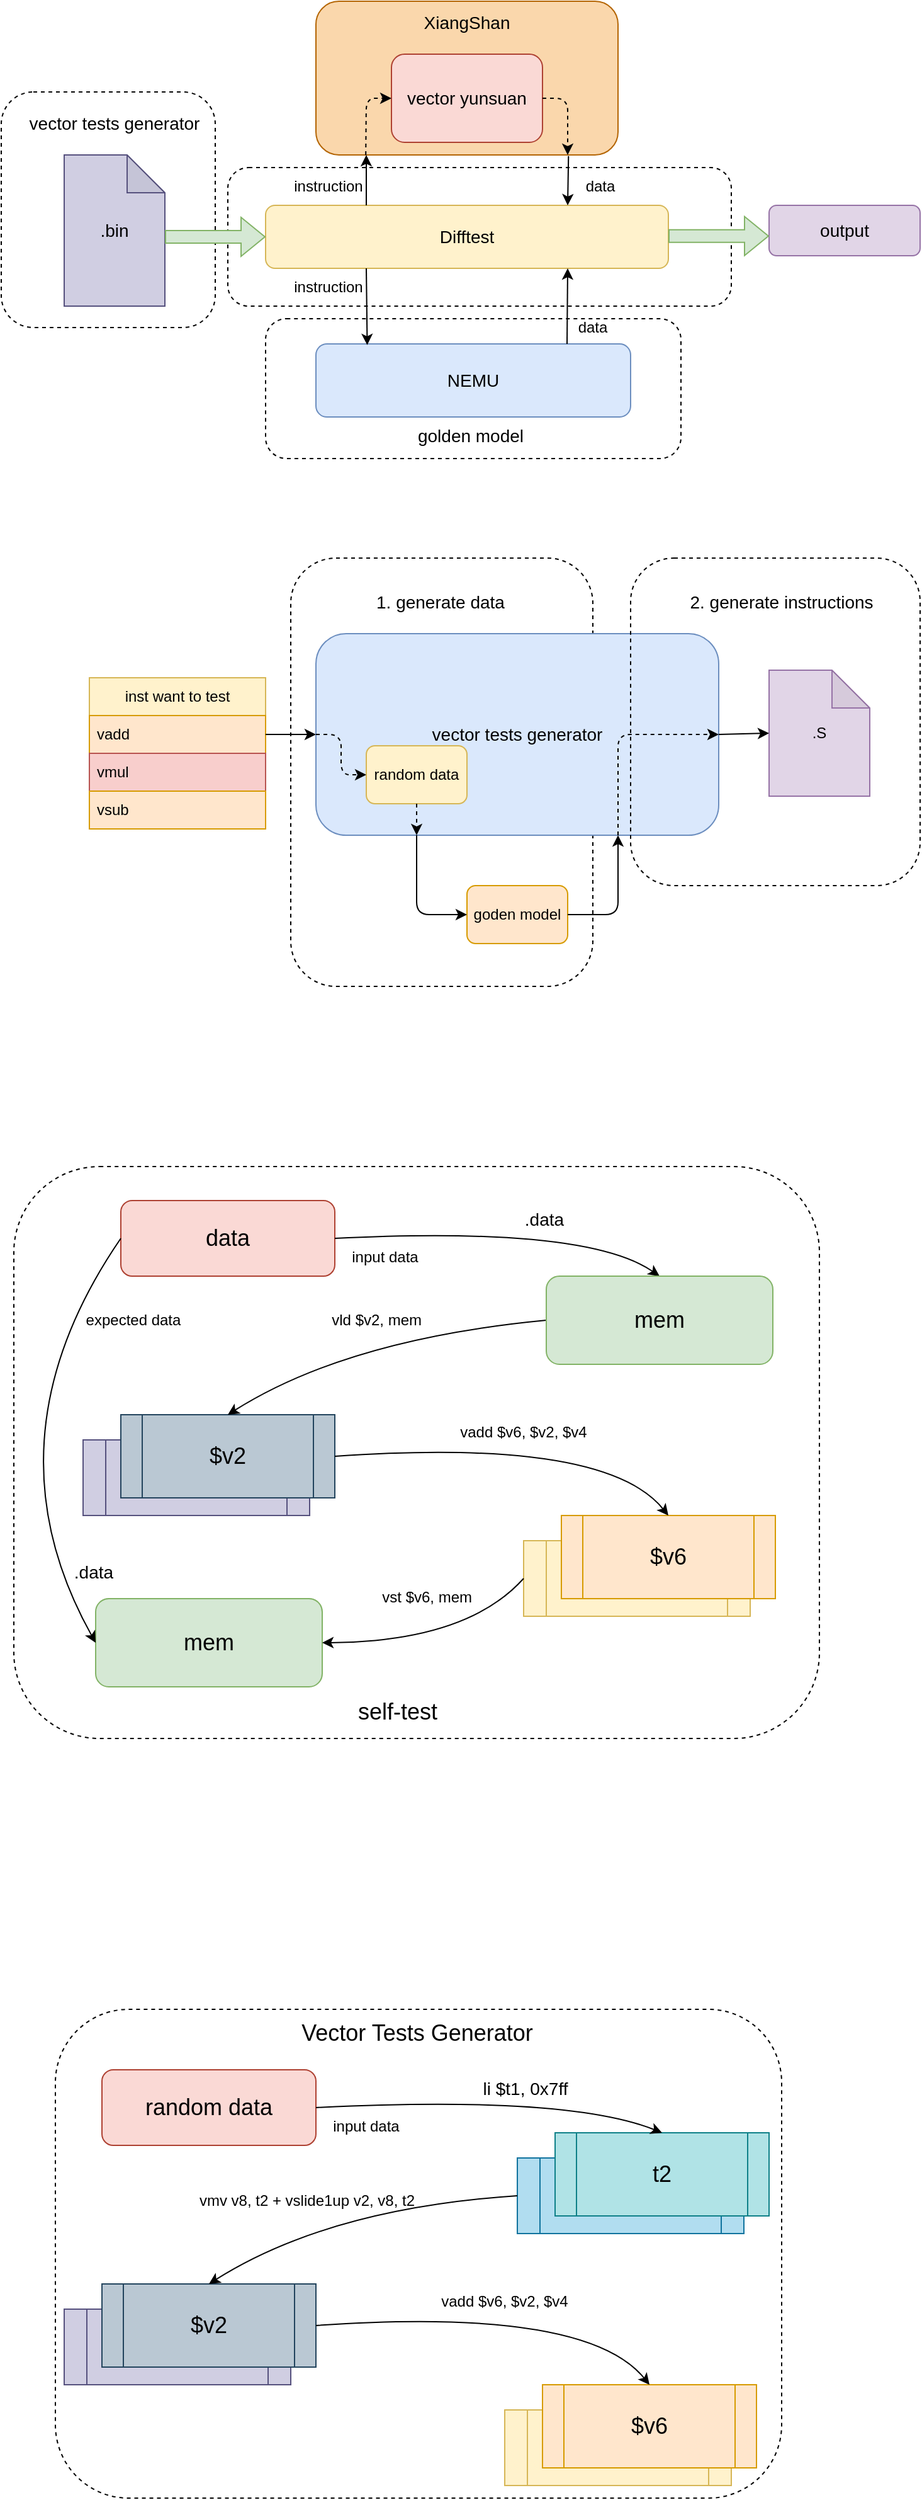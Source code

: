 <mxfile version="21.6.9" type="github">
  <diagram name="第 1 页" id="aa0tXRR-q9uDrZQQivy8">
    <mxGraphModel dx="1392" dy="1192" grid="0" gridSize="10" guides="1" tooltips="1" connect="1" arrows="1" fold="1" page="0" pageScale="1" pageWidth="827" pageHeight="1169" math="0" shadow="0">
      <root>
        <mxCell id="0" />
        <mxCell id="1" parent="0" />
        <mxCell id="q1lbdMsIgvBYwbsCB1MY-61" value="" style="rounded=1;whiteSpace=wrap;html=1;dashed=1;fillColor=none;" parent="1" vertex="1">
          <mxGeometry x="300" y="440" width="240" height="340" as="geometry" />
        </mxCell>
        <mxCell id="q1lbdMsIgvBYwbsCB1MY-26" value="" style="rounded=1;whiteSpace=wrap;html=1;dashed=1;fillColor=none;" parent="1" vertex="1">
          <mxGeometry x="250" y="130" width="400" height="110" as="geometry" />
        </mxCell>
        <mxCell id="q1lbdMsIgvBYwbsCB1MY-25" value="" style="rounded=1;whiteSpace=wrap;html=1;dashed=1;fillColor=none;" parent="1" vertex="1">
          <mxGeometry x="280" y="250" width="330" height="111" as="geometry" />
        </mxCell>
        <mxCell id="q1lbdMsIgvBYwbsCB1MY-12" value="&lt;font style=&quot;font-size: 14px;&quot;&gt;output&lt;/font&gt;" style="rounded=1;whiteSpace=wrap;html=1;fillColor=#e1d5e7;strokeColor=#9673a6;" parent="1" vertex="1">
          <mxGeometry x="680" y="160" width="120" height="40" as="geometry" />
        </mxCell>
        <mxCell id="q1lbdMsIgvBYwbsCB1MY-6" value="" style="rounded=1;whiteSpace=wrap;html=1;glass=0;dashed=1;fillColor=none;" parent="1" vertex="1">
          <mxGeometry x="70" y="70" width="170" height="187" as="geometry" />
        </mxCell>
        <mxCell id="q1lbdMsIgvBYwbsCB1MY-1" value="&lt;font style=&quot;font-size: 14px;&quot;&gt;.bin&lt;/font&gt;" style="shape=note;whiteSpace=wrap;html=1;backgroundOutline=1;darkOpacity=0.05;fillColor=#d0cee2;strokeColor=#56517e;" parent="1" vertex="1">
          <mxGeometry x="120" y="120" width="80" height="120" as="geometry" />
        </mxCell>
        <mxCell id="q1lbdMsIgvBYwbsCB1MY-2" value="&lt;font style=&quot;font-size: 14px;&quot;&gt;Difftest&lt;/font&gt;" style="rounded=1;whiteSpace=wrap;html=1;fillColor=#fff2cc;strokeColor=#d6b656;" parent="1" vertex="1">
          <mxGeometry x="280" y="160" width="320" height="50" as="geometry" />
        </mxCell>
        <mxCell id="q1lbdMsIgvBYwbsCB1MY-5" value="" style="shape=flexArrow;endArrow=classic;html=1;rounded=0;exitX=0;exitY=0;exitDx=80;exitDy=65;exitPerimeter=0;entryX=0;entryY=0.5;entryDx=0;entryDy=0;fillColor=#d5e8d4;strokeColor=#82b366;" parent="1" source="q1lbdMsIgvBYwbsCB1MY-1" target="q1lbdMsIgvBYwbsCB1MY-2" edge="1">
          <mxGeometry width="50" height="50" relative="1" as="geometry">
            <mxPoint x="270" y="260" as="sourcePoint" />
            <mxPoint x="320" y="210" as="targetPoint" />
          </mxGeometry>
        </mxCell>
        <mxCell id="q1lbdMsIgvBYwbsCB1MY-7" value="&lt;font style=&quot;font-size: 14px;&quot;&gt;vector tests generator&lt;/font&gt;" style="text;html=1;strokeColor=none;fillColor=none;align=center;verticalAlign=middle;whiteSpace=wrap;rounded=0;" parent="1" vertex="1">
          <mxGeometry x="80" y="80" width="160" height="30" as="geometry" />
        </mxCell>
        <mxCell id="q1lbdMsIgvBYwbsCB1MY-8" value="" style="rounded=1;whiteSpace=wrap;html=1;fillColor=#fad7ac;strokeColor=#b46504;" parent="1" vertex="1">
          <mxGeometry x="320" y="-2" width="240" height="122" as="geometry" />
        </mxCell>
        <mxCell id="q1lbdMsIgvBYwbsCB1MY-9" value="&lt;span style=&quot;font-size: 14px;&quot;&gt;NEMU&lt;/span&gt;" style="rounded=1;whiteSpace=wrap;html=1;fillColor=#dae8fc;strokeColor=#6c8ebf;" parent="1" vertex="1">
          <mxGeometry x="320" y="270" width="250" height="58" as="geometry" />
        </mxCell>
        <mxCell id="q1lbdMsIgvBYwbsCB1MY-10" value="" style="shape=flexArrow;endArrow=classic;html=1;rounded=0;exitX=0;exitY=0;exitDx=80;exitDy=65;exitPerimeter=0;entryX=0;entryY=0.5;entryDx=0;entryDy=0;fillColor=#d5e8d4;strokeColor=#82b366;" parent="1" edge="1">
          <mxGeometry width="50" height="50" relative="1" as="geometry">
            <mxPoint x="600" y="184.38" as="sourcePoint" />
            <mxPoint x="680" y="184.38" as="targetPoint" />
          </mxGeometry>
        </mxCell>
        <mxCell id="q1lbdMsIgvBYwbsCB1MY-13" value="&lt;font style=&quot;font-size: 14px;&quot;&gt;vector yunsuan&lt;/font&gt;" style="rounded=1;whiteSpace=wrap;html=1;fillColor=#fad9d5;strokeColor=#ae4132;" parent="1" vertex="1">
          <mxGeometry x="380" y="40" width="120" height="70" as="geometry" />
        </mxCell>
        <mxCell id="q1lbdMsIgvBYwbsCB1MY-14" value="&lt;font style=&quot;font-size: 14px;&quot;&gt;XiangShan&lt;/font&gt;" style="text;html=1;strokeColor=none;fillColor=none;align=center;verticalAlign=middle;whiteSpace=wrap;rounded=0;" parent="1" vertex="1">
          <mxGeometry x="410" width="60" height="30" as="geometry" />
        </mxCell>
        <mxCell id="q1lbdMsIgvBYwbsCB1MY-15" value="" style="endArrow=classic;html=1;rounded=0;exitX=0.25;exitY=0;exitDx=0;exitDy=0;" parent="1" source="q1lbdMsIgvBYwbsCB1MY-2" edge="1">
          <mxGeometry width="50" height="50" relative="1" as="geometry">
            <mxPoint x="390" y="320" as="sourcePoint" />
            <mxPoint x="360" y="120" as="targetPoint" />
          </mxGeometry>
        </mxCell>
        <mxCell id="q1lbdMsIgvBYwbsCB1MY-20" value="" style="endArrow=classic;html=1;rounded=1;exitX=0.165;exitY=1;exitDx=0;exitDy=0;exitPerimeter=0;entryX=0;entryY=0.5;entryDx=0;entryDy=0;dashed=1;" parent="1" source="q1lbdMsIgvBYwbsCB1MY-8" target="q1lbdMsIgvBYwbsCB1MY-13" edge="1">
          <mxGeometry width="50" height="50" relative="1" as="geometry">
            <mxPoint x="280" y="100" as="sourcePoint" />
            <mxPoint x="330" y="50" as="targetPoint" />
            <Array as="points">
              <mxPoint x="360" y="75" />
            </Array>
          </mxGeometry>
        </mxCell>
        <mxCell id="q1lbdMsIgvBYwbsCB1MY-21" value="" style="endArrow=classic;html=1;rounded=0;exitX=0.25;exitY=1;exitDx=0;exitDy=0;entryX=0.163;entryY=0.016;entryDx=0;entryDy=0;entryPerimeter=0;" parent="1" source="q1lbdMsIgvBYwbsCB1MY-2" target="q1lbdMsIgvBYwbsCB1MY-9" edge="1">
          <mxGeometry width="50" height="50" relative="1" as="geometry">
            <mxPoint x="380" y="320" as="sourcePoint" />
            <mxPoint x="430" y="270" as="targetPoint" />
          </mxGeometry>
        </mxCell>
        <mxCell id="q1lbdMsIgvBYwbsCB1MY-22" value="" style="endArrow=classic;html=1;rounded=0;exitX=0.798;exitY=0;exitDx=0;exitDy=0;exitPerimeter=0;entryX=0.75;entryY=1;entryDx=0;entryDy=0;" parent="1" source="q1lbdMsIgvBYwbsCB1MY-9" target="q1lbdMsIgvBYwbsCB1MY-2" edge="1">
          <mxGeometry width="50" height="50" relative="1" as="geometry">
            <mxPoint x="380" y="320" as="sourcePoint" />
            <mxPoint x="430" y="270" as="targetPoint" />
          </mxGeometry>
        </mxCell>
        <mxCell id="q1lbdMsIgvBYwbsCB1MY-23" value="" style="endArrow=classic;html=1;rounded=0;exitX=0.836;exitY=1.007;exitDx=0;exitDy=0;exitPerimeter=0;entryX=0.75;entryY=0;entryDx=0;entryDy=0;" parent="1" source="q1lbdMsIgvBYwbsCB1MY-8" target="q1lbdMsIgvBYwbsCB1MY-2" edge="1">
          <mxGeometry width="50" height="50" relative="1" as="geometry">
            <mxPoint x="380" y="320" as="sourcePoint" />
            <mxPoint x="430" y="270" as="targetPoint" />
          </mxGeometry>
        </mxCell>
        <mxCell id="q1lbdMsIgvBYwbsCB1MY-24" value="" style="endArrow=classic;html=1;rounded=1;exitX=1;exitY=0.5;exitDx=0;exitDy=0;dashed=1;" parent="1" source="q1lbdMsIgvBYwbsCB1MY-13" edge="1">
          <mxGeometry width="50" height="50" relative="1" as="geometry">
            <mxPoint x="380" y="320" as="sourcePoint" />
            <mxPoint x="520" y="120" as="targetPoint" />
            <Array as="points">
              <mxPoint x="520" y="75" />
            </Array>
          </mxGeometry>
        </mxCell>
        <mxCell id="q1lbdMsIgvBYwbsCB1MY-28" value="&lt;font style=&quot;font-size: 14px;&quot;&gt;golden model&lt;/font&gt;" style="text;html=1;strokeColor=none;fillColor=none;align=center;verticalAlign=middle;whiteSpace=wrap;rounded=0;" parent="1" vertex="1">
          <mxGeometry x="380" y="328" width="126" height="30" as="geometry" />
        </mxCell>
        <mxCell id="q1lbdMsIgvBYwbsCB1MY-30" value="" style="shape=process;whiteSpace=wrap;html=1;backgroundOutline=1;fillColor=#b1ddf0;strokeColor=#10739e;" parent="1" vertex="1">
          <mxGeometry x="480" y="1710" width="180" height="60" as="geometry" />
        </mxCell>
        <mxCell id="q1lbdMsIgvBYwbsCB1MY-31" value="&lt;font style=&quot;font-size: 18px;&quot;&gt;t2&lt;/font&gt;" style="shape=process;whiteSpace=wrap;html=1;backgroundOutline=1;fillColor=#b0e3e6;strokeColor=#0e8088;" parent="1" vertex="1">
          <mxGeometry x="510" y="1690" width="170" height="66" as="geometry" />
        </mxCell>
        <mxCell id="q1lbdMsIgvBYwbsCB1MY-32" value="" style="shape=process;whiteSpace=wrap;html=1;backgroundOutline=1;fillColor=#d0cee2;strokeColor=#56517e;" parent="1" vertex="1">
          <mxGeometry x="120" y="1830" width="180" height="60" as="geometry" />
        </mxCell>
        <mxCell id="q1lbdMsIgvBYwbsCB1MY-33" value="&lt;font style=&quot;font-size: 18px;&quot;&gt;$v2&lt;/font&gt;" style="shape=process;whiteSpace=wrap;html=1;backgroundOutline=1;fillColor=#bac8d3;strokeColor=#23445d;" parent="1" vertex="1">
          <mxGeometry x="150" y="1810" width="170" height="66" as="geometry" />
        </mxCell>
        <mxCell id="q1lbdMsIgvBYwbsCB1MY-34" value="" style="shape=process;whiteSpace=wrap;html=1;backgroundOutline=1;fillColor=#fff2cc;strokeColor=#d6b656;" parent="1" vertex="1">
          <mxGeometry x="470" y="1910" width="180" height="60" as="geometry" />
        </mxCell>
        <mxCell id="q1lbdMsIgvBYwbsCB1MY-35" value="&lt;font style=&quot;font-size: 18px;&quot;&gt;$v6&lt;/font&gt;" style="shape=process;whiteSpace=wrap;html=1;backgroundOutline=1;fillColor=#ffe6cc;strokeColor=#d79b00;" parent="1" vertex="1">
          <mxGeometry x="500" y="1890" width="170" height="66" as="geometry" />
        </mxCell>
        <mxCell id="q1lbdMsIgvBYwbsCB1MY-42" value="instruction" style="text;html=1;strokeColor=none;fillColor=none;align=center;verticalAlign=middle;whiteSpace=wrap;rounded=0;" parent="1" vertex="1">
          <mxGeometry x="300" y="130" width="60" height="30" as="geometry" />
        </mxCell>
        <mxCell id="q1lbdMsIgvBYwbsCB1MY-43" value="instruction" style="text;html=1;strokeColor=none;fillColor=none;align=center;verticalAlign=middle;whiteSpace=wrap;rounded=0;" parent="1" vertex="1">
          <mxGeometry x="300" y="210" width="60" height="30" as="geometry" />
        </mxCell>
        <mxCell id="q1lbdMsIgvBYwbsCB1MY-44" value="data" style="text;html=1;strokeColor=none;fillColor=none;align=center;verticalAlign=middle;whiteSpace=wrap;rounded=0;" parent="1" vertex="1">
          <mxGeometry x="516" y="130" width="60" height="30" as="geometry" />
        </mxCell>
        <mxCell id="q1lbdMsIgvBYwbsCB1MY-45" value="data" style="text;html=1;strokeColor=none;fillColor=none;align=center;verticalAlign=middle;whiteSpace=wrap;rounded=0;" parent="1" vertex="1">
          <mxGeometry x="510" y="242" width="60" height="30" as="geometry" />
        </mxCell>
        <mxCell id="q1lbdMsIgvBYwbsCB1MY-46" value="&lt;font style=&quot;font-size: 14px;&quot;&gt;vector tests generator&lt;/font&gt;" style="rounded=1;whiteSpace=wrap;html=1;fillColor=#dae8fc;strokeColor=#6c8ebf;" parent="1" vertex="1">
          <mxGeometry x="320" y="500" width="320" height="160" as="geometry" />
        </mxCell>
        <mxCell id="q1lbdMsIgvBYwbsCB1MY-47" value="inst want to test" style="swimlane;fontStyle=0;childLayout=stackLayout;horizontal=1;startSize=30;horizontalStack=0;resizeParent=1;resizeParentMax=0;resizeLast=0;collapsible=1;marginBottom=0;whiteSpace=wrap;html=1;fillColor=#fff2cc;strokeColor=#d6b656;" parent="1" vertex="1">
          <mxGeometry x="140" y="535" width="140" height="120" as="geometry" />
        </mxCell>
        <mxCell id="q1lbdMsIgvBYwbsCB1MY-48" value="vadd" style="text;strokeColor=#d79b00;fillColor=#ffe6cc;align=left;verticalAlign=middle;spacingLeft=4;spacingRight=4;overflow=hidden;points=[[0,0.5],[1,0.5]];portConstraint=eastwest;rotatable=0;whiteSpace=wrap;html=1;" parent="q1lbdMsIgvBYwbsCB1MY-47" vertex="1">
          <mxGeometry y="30" width="140" height="30" as="geometry" />
        </mxCell>
        <mxCell id="q1lbdMsIgvBYwbsCB1MY-50" value="vmul" style="text;strokeColor=#b85450;fillColor=#f8cecc;align=left;verticalAlign=middle;spacingLeft=4;spacingRight=4;overflow=hidden;points=[[0,0.5],[1,0.5]];portConstraint=eastwest;rotatable=0;whiteSpace=wrap;html=1;" parent="q1lbdMsIgvBYwbsCB1MY-47" vertex="1">
          <mxGeometry y="60" width="140" height="30" as="geometry" />
        </mxCell>
        <mxCell id="q1lbdMsIgvBYwbsCB1MY-49" value="vsub" style="text;strokeColor=#d79b00;fillColor=#ffe6cc;align=left;verticalAlign=middle;spacingLeft=4;spacingRight=4;overflow=hidden;points=[[0,0.5],[1,0.5]];portConstraint=eastwest;rotatable=0;whiteSpace=wrap;html=1;" parent="q1lbdMsIgvBYwbsCB1MY-47" vertex="1">
          <mxGeometry y="90" width="140" height="30" as="geometry" />
        </mxCell>
        <mxCell id="q1lbdMsIgvBYwbsCB1MY-51" value=".S" style="shape=note;whiteSpace=wrap;html=1;backgroundOutline=1;darkOpacity=0.05;fillColor=#e1d5e7;strokeColor=#9673a6;" parent="1" vertex="1">
          <mxGeometry x="680" y="529" width="80" height="100" as="geometry" />
        </mxCell>
        <mxCell id="q1lbdMsIgvBYwbsCB1MY-52" value="random data" style="rounded=1;whiteSpace=wrap;html=1;fillColor=#fff2cc;strokeColor=#d6b656;" parent="1" vertex="1">
          <mxGeometry x="360" y="589" width="80" height="46" as="geometry" />
        </mxCell>
        <mxCell id="q1lbdMsIgvBYwbsCB1MY-53" value="goden model" style="rounded=1;whiteSpace=wrap;html=1;fillColor=#ffe6cc;strokeColor=#d79b00;" parent="1" vertex="1">
          <mxGeometry x="440" y="700" width="80" height="46" as="geometry" />
        </mxCell>
        <mxCell id="q1lbdMsIgvBYwbsCB1MY-54" value="" style="endArrow=classic;html=1;rounded=0;exitX=0.5;exitY=1;exitDx=0;exitDy=0;dashed=1;" parent="1" source="q1lbdMsIgvBYwbsCB1MY-52" edge="1">
          <mxGeometry width="50" height="50" relative="1" as="geometry">
            <mxPoint x="400" y="650" as="sourcePoint" />
            <mxPoint x="400" y="660" as="targetPoint" />
          </mxGeometry>
        </mxCell>
        <mxCell id="q1lbdMsIgvBYwbsCB1MY-55" value="" style="endArrow=classic;html=1;rounded=1;exitX=1;exitY=0.5;exitDx=0;exitDy=0;entryX=0.75;entryY=1;entryDx=0;entryDy=0;" parent="1" source="q1lbdMsIgvBYwbsCB1MY-53" target="q1lbdMsIgvBYwbsCB1MY-46" edge="1">
          <mxGeometry width="50" height="50" relative="1" as="geometry">
            <mxPoint x="300" y="620" as="sourcePoint" />
            <mxPoint x="640" y="670" as="targetPoint" />
            <Array as="points">
              <mxPoint x="560" y="723" />
            </Array>
          </mxGeometry>
        </mxCell>
        <mxCell id="q1lbdMsIgvBYwbsCB1MY-56" value="" style="endArrow=classic;html=1;rounded=1;exitX=0.25;exitY=1;exitDx=0;exitDy=0;entryX=0;entryY=0.5;entryDx=0;entryDy=0;" parent="1" source="q1lbdMsIgvBYwbsCB1MY-46" target="q1lbdMsIgvBYwbsCB1MY-53" edge="1">
          <mxGeometry width="50" height="50" relative="1" as="geometry">
            <mxPoint x="300" y="620" as="sourcePoint" />
            <mxPoint x="350" y="570" as="targetPoint" />
            <Array as="points">
              <mxPoint x="400" y="723" />
            </Array>
          </mxGeometry>
        </mxCell>
        <mxCell id="q1lbdMsIgvBYwbsCB1MY-57" value="" style="endArrow=classic;html=1;rounded=0;exitX=1;exitY=0.5;exitDx=0;exitDy=0;entryX=0;entryY=0.5;entryDx=0;entryDy=0;" parent="1" source="q1lbdMsIgvBYwbsCB1MY-48" target="q1lbdMsIgvBYwbsCB1MY-46" edge="1">
          <mxGeometry width="50" height="50" relative="1" as="geometry">
            <mxPoint x="300" y="620" as="sourcePoint" />
            <mxPoint x="350" y="570" as="targetPoint" />
          </mxGeometry>
        </mxCell>
        <mxCell id="q1lbdMsIgvBYwbsCB1MY-58" value="" style="endArrow=classic;html=1;rounded=1;exitX=0;exitY=0.5;exitDx=0;exitDy=0;entryX=0;entryY=0.5;entryDx=0;entryDy=0;dashed=1;" parent="1" source="q1lbdMsIgvBYwbsCB1MY-46" target="q1lbdMsIgvBYwbsCB1MY-52" edge="1">
          <mxGeometry width="50" height="50" relative="1" as="geometry">
            <mxPoint x="300" y="620" as="sourcePoint" />
            <mxPoint x="350" y="570" as="targetPoint" />
            <Array as="points">
              <mxPoint x="340" y="580" />
              <mxPoint x="340" y="612" />
            </Array>
          </mxGeometry>
        </mxCell>
        <mxCell id="q1lbdMsIgvBYwbsCB1MY-59" value="" style="endArrow=classic;html=1;rounded=1;exitX=0.75;exitY=1;exitDx=0;exitDy=0;entryX=1;entryY=0.5;entryDx=0;entryDy=0;dashed=1;" parent="1" source="q1lbdMsIgvBYwbsCB1MY-46" target="q1lbdMsIgvBYwbsCB1MY-46" edge="1">
          <mxGeometry width="50" height="50" relative="1" as="geometry">
            <mxPoint x="300" y="620" as="sourcePoint" />
            <mxPoint x="350" y="570" as="targetPoint" />
            <Array as="points">
              <mxPoint x="560" y="580" />
            </Array>
          </mxGeometry>
        </mxCell>
        <mxCell id="q1lbdMsIgvBYwbsCB1MY-60" value="" style="endArrow=classic;html=1;rounded=0;exitX=1;exitY=0.5;exitDx=0;exitDy=0;entryX=0;entryY=0.5;entryDx=0;entryDy=0;entryPerimeter=0;" parent="1" source="q1lbdMsIgvBYwbsCB1MY-46" target="q1lbdMsIgvBYwbsCB1MY-51" edge="1">
          <mxGeometry width="50" height="50" relative="1" as="geometry">
            <mxPoint x="300" y="620" as="sourcePoint" />
            <mxPoint x="350" y="570" as="targetPoint" />
          </mxGeometry>
        </mxCell>
        <mxCell id="q1lbdMsIgvBYwbsCB1MY-62" value="" style="rounded=1;whiteSpace=wrap;html=1;dashed=1;fillColor=none;" parent="1" vertex="1">
          <mxGeometry x="570" y="440" width="230" height="260" as="geometry" />
        </mxCell>
        <mxCell id="q1lbdMsIgvBYwbsCB1MY-63" value="&lt;font style=&quot;font-size: 14px;&quot;&gt;1. generate data&lt;/font&gt;" style="text;html=1;strokeColor=none;fillColor=none;align=center;verticalAlign=middle;whiteSpace=wrap;rounded=0;" parent="1" vertex="1">
          <mxGeometry x="366" y="460" width="106" height="30" as="geometry" />
        </mxCell>
        <mxCell id="q1lbdMsIgvBYwbsCB1MY-64" value="&lt;font style=&quot;font-size: 14px;&quot;&gt;2. generate instructions&lt;/font&gt;" style="text;html=1;strokeColor=none;fillColor=none;align=center;verticalAlign=middle;whiteSpace=wrap;rounded=0;" parent="1" vertex="1">
          <mxGeometry x="610" y="460" width="160" height="30" as="geometry" />
        </mxCell>
        <mxCell id="q1lbdMsIgvBYwbsCB1MY-65" value="&lt;font style=&quot;font-size: 18px;&quot;&gt;random data&lt;/font&gt;" style="rounded=1;whiteSpace=wrap;html=1;fillColor=#fad9d5;strokeColor=#ae4132;" parent="1" vertex="1">
          <mxGeometry x="150" y="1640" width="170" height="60" as="geometry" />
        </mxCell>
        <mxCell id="q1lbdMsIgvBYwbsCB1MY-66" value="" style="curved=1;endArrow=classic;html=1;rounded=0;exitX=1;exitY=0.5;exitDx=0;exitDy=0;entryX=0.5;entryY=0;entryDx=0;entryDy=0;" parent="1" source="q1lbdMsIgvBYwbsCB1MY-65" target="q1lbdMsIgvBYwbsCB1MY-31" edge="1">
          <mxGeometry width="50" height="50" relative="1" as="geometry">
            <mxPoint x="366" y="1680" as="sourcePoint" />
            <mxPoint x="416" y="1630" as="targetPoint" />
            <Array as="points">
              <mxPoint x="520" y="1660" />
            </Array>
          </mxGeometry>
        </mxCell>
        <mxCell id="q1lbdMsIgvBYwbsCB1MY-67" value="" style="curved=1;endArrow=classic;html=1;rounded=0;entryX=0.5;entryY=0;entryDx=0;entryDy=0;exitX=0;exitY=0.5;exitDx=0;exitDy=0;" parent="1" source="q1lbdMsIgvBYwbsCB1MY-30" target="q1lbdMsIgvBYwbsCB1MY-33" edge="1">
          <mxGeometry width="50" height="50" relative="1" as="geometry">
            <mxPoint x="360" y="1960" as="sourcePoint" />
            <mxPoint x="410" y="1910" as="targetPoint" />
            <Array as="points">
              <mxPoint x="330" y="1750" />
            </Array>
          </mxGeometry>
        </mxCell>
        <mxCell id="q1lbdMsIgvBYwbsCB1MY-68" value="" style="curved=1;endArrow=classic;html=1;rounded=0;exitX=1;exitY=0.5;exitDx=0;exitDy=0;entryX=0.5;entryY=0;entryDx=0;entryDy=0;" parent="1" source="q1lbdMsIgvBYwbsCB1MY-33" target="q1lbdMsIgvBYwbsCB1MY-35" edge="1">
          <mxGeometry width="50" height="50" relative="1" as="geometry">
            <mxPoint x="335" y="1838" as="sourcePoint" />
            <mxPoint x="610" y="1858" as="targetPoint" />
            <Array as="points">
              <mxPoint x="535" y="1828" />
            </Array>
          </mxGeometry>
        </mxCell>
        <mxCell id="q1lbdMsIgvBYwbsCB1MY-75" value="input data" style="text;html=1;strokeColor=none;fillColor=none;align=center;verticalAlign=middle;whiteSpace=wrap;rounded=0;" parent="1" vertex="1">
          <mxGeometry x="310" y="1670" width="100" height="30" as="geometry" />
        </mxCell>
        <mxCell id="q1lbdMsIgvBYwbsCB1MY-78" value="&lt;font style=&quot;font-size: 14px;&quot;&gt;li $t1, 0x7ff&lt;/font&gt;" style="text;html=1;strokeColor=none;fillColor=none;align=center;verticalAlign=middle;whiteSpace=wrap;rounded=0;" parent="1" vertex="1">
          <mxGeometry x="443" y="1640" width="87" height="30" as="geometry" />
        </mxCell>
        <mxCell id="q1lbdMsIgvBYwbsCB1MY-79" value="vmv v8, t2 + vslide1up v2, v8, t2" style="text;html=1;strokeColor=none;fillColor=none;align=center;verticalAlign=middle;whiteSpace=wrap;rounded=0;" parent="1" vertex="1">
          <mxGeometry x="221" y="1729" width="184" height="30" as="geometry" />
        </mxCell>
        <mxCell id="q1lbdMsIgvBYwbsCB1MY-80" value="vadd $v6, $v2, $v4" style="text;html=1;strokeColor=none;fillColor=none;align=center;verticalAlign=middle;whiteSpace=wrap;rounded=0;" parent="1" vertex="1">
          <mxGeometry x="400" y="1809" width="140" height="30" as="geometry" />
        </mxCell>
        <mxCell id="q1lbdMsIgvBYwbsCB1MY-107" value="" style="shape=process;whiteSpace=wrap;html=1;backgroundOutline=1;fillColor=#d0cee2;strokeColor=#56517e;" parent="1" vertex="1">
          <mxGeometry x="135" y="1140" width="180" height="60" as="geometry" />
        </mxCell>
        <mxCell id="q1lbdMsIgvBYwbsCB1MY-108" value="&lt;font style=&quot;font-size: 18px;&quot;&gt;$v2&lt;/font&gt;" style="shape=process;whiteSpace=wrap;html=1;backgroundOutline=1;fillColor=#bac8d3;strokeColor=#23445d;" parent="1" vertex="1">
          <mxGeometry x="165" y="1120" width="170" height="66" as="geometry" />
        </mxCell>
        <mxCell id="q1lbdMsIgvBYwbsCB1MY-109" value="" style="shape=process;whiteSpace=wrap;html=1;backgroundOutline=1;fillColor=#fff2cc;strokeColor=#d6b656;" parent="1" vertex="1">
          <mxGeometry x="485" y="1220" width="180" height="60" as="geometry" />
        </mxCell>
        <mxCell id="q1lbdMsIgvBYwbsCB1MY-110" value="&lt;font style=&quot;font-size: 18px;&quot;&gt;$v6&lt;/font&gt;" style="shape=process;whiteSpace=wrap;html=1;backgroundOutline=1;fillColor=#ffe6cc;strokeColor=#d79b00;" parent="1" vertex="1">
          <mxGeometry x="515" y="1200" width="170" height="66" as="geometry" />
        </mxCell>
        <mxCell id="q1lbdMsIgvBYwbsCB1MY-111" value="&lt;font style=&quot;font-size: 18px;&quot;&gt;mem&lt;/font&gt;" style="rounded=1;whiteSpace=wrap;html=1;fillColor=#d5e8d4;strokeColor=#82b366;" parent="1" vertex="1">
          <mxGeometry x="145" y="1266" width="180" height="70" as="geometry" />
        </mxCell>
        <mxCell id="q1lbdMsIgvBYwbsCB1MY-112" value="&lt;font style=&quot;font-size: 18px;&quot;&gt;data&lt;/font&gt;" style="rounded=1;whiteSpace=wrap;html=1;fillColor=#fad9d5;strokeColor=#ae4132;" parent="1" vertex="1">
          <mxGeometry x="165" y="950" width="170" height="60" as="geometry" />
        </mxCell>
        <mxCell id="q1lbdMsIgvBYwbsCB1MY-113" value="" style="curved=1;endArrow=classic;html=1;rounded=0;exitX=1;exitY=0.5;exitDx=0;exitDy=0;entryX=0.5;entryY=0;entryDx=0;entryDy=0;" parent="1" source="q1lbdMsIgvBYwbsCB1MY-112" target="q1lbdMsIgvBYwbsCB1MY-128" edge="1">
          <mxGeometry width="50" height="50" relative="1" as="geometry">
            <mxPoint x="381" y="990" as="sourcePoint" />
            <mxPoint x="610" y="1000" as="targetPoint" />
            <Array as="points">
              <mxPoint x="535" y="970" />
            </Array>
          </mxGeometry>
        </mxCell>
        <mxCell id="q1lbdMsIgvBYwbsCB1MY-114" value="" style="curved=1;endArrow=classic;html=1;rounded=0;entryX=0.5;entryY=0;entryDx=0;entryDy=0;exitX=0;exitY=0.5;exitDx=0;exitDy=0;" parent="1" source="q1lbdMsIgvBYwbsCB1MY-128" target="q1lbdMsIgvBYwbsCB1MY-108" edge="1">
          <mxGeometry width="50" height="50" relative="1" as="geometry">
            <mxPoint x="495" y="1050" as="sourcePoint" />
            <mxPoint x="425" y="1220" as="targetPoint" />
            <Array as="points">
              <mxPoint x="345" y="1060" />
            </Array>
          </mxGeometry>
        </mxCell>
        <mxCell id="q1lbdMsIgvBYwbsCB1MY-115" value="" style="curved=1;endArrow=classic;html=1;rounded=0;exitX=1;exitY=0.5;exitDx=0;exitDy=0;entryX=0.5;entryY=0;entryDx=0;entryDy=0;" parent="1" source="q1lbdMsIgvBYwbsCB1MY-108" target="q1lbdMsIgvBYwbsCB1MY-110" edge="1">
          <mxGeometry width="50" height="50" relative="1" as="geometry">
            <mxPoint x="350" y="1148" as="sourcePoint" />
            <mxPoint x="625" y="1168" as="targetPoint" />
            <Array as="points">
              <mxPoint x="550" y="1138" />
            </Array>
          </mxGeometry>
        </mxCell>
        <mxCell id="q1lbdMsIgvBYwbsCB1MY-116" value="" style="curved=1;endArrow=classic;html=1;rounded=0;exitX=0;exitY=0.5;exitDx=0;exitDy=0;entryX=0;entryY=0.5;entryDx=0;entryDy=0;" parent="1" source="q1lbdMsIgvBYwbsCB1MY-112" target="q1lbdMsIgvBYwbsCB1MY-111" edge="1">
          <mxGeometry width="50" height="50" relative="1" as="geometry">
            <mxPoint x="375" y="1270" as="sourcePoint" />
            <mxPoint x="425" y="1220" as="targetPoint" />
            <Array as="points">
              <mxPoint x="55" y="1140" />
            </Array>
          </mxGeometry>
        </mxCell>
        <mxCell id="q1lbdMsIgvBYwbsCB1MY-117" value="" style="curved=1;endArrow=classic;html=1;rounded=0;exitX=0;exitY=0.5;exitDx=0;exitDy=0;entryX=1;entryY=0.5;entryDx=0;entryDy=0;" parent="1" source="q1lbdMsIgvBYwbsCB1MY-109" target="q1lbdMsIgvBYwbsCB1MY-111" edge="1">
          <mxGeometry width="50" height="50" relative="1" as="geometry">
            <mxPoint x="375" y="1270" as="sourcePoint" />
            <mxPoint x="425" y="1220" as="targetPoint" />
            <Array as="points">
              <mxPoint x="440" y="1300" />
            </Array>
          </mxGeometry>
        </mxCell>
        <mxCell id="q1lbdMsIgvBYwbsCB1MY-118" value="expected data" style="text;html=1;strokeColor=none;fillColor=none;align=center;verticalAlign=middle;whiteSpace=wrap;rounded=0;" parent="1" vertex="1">
          <mxGeometry x="125" y="1030" width="100" height="30" as="geometry" />
        </mxCell>
        <mxCell id="q1lbdMsIgvBYwbsCB1MY-119" value="input data" style="text;html=1;strokeColor=none;fillColor=none;align=center;verticalAlign=middle;whiteSpace=wrap;rounded=0;" parent="1" vertex="1">
          <mxGeometry x="325" y="980" width="100" height="30" as="geometry" />
        </mxCell>
        <mxCell id="q1lbdMsIgvBYwbsCB1MY-122" value="&lt;font style=&quot;font-size: 14px;&quot;&gt;.data&lt;/font&gt;" style="text;html=1;strokeColor=none;fillColor=none;align=center;verticalAlign=middle;whiteSpace=wrap;rounded=0;" parent="1" vertex="1">
          <mxGeometry x="458" y="950" width="87" height="30" as="geometry" />
        </mxCell>
        <mxCell id="q1lbdMsIgvBYwbsCB1MY-124" value="vadd $v6, $v2, $v4" style="text;html=1;strokeColor=none;fillColor=none;align=center;verticalAlign=middle;whiteSpace=wrap;rounded=0;" parent="1" vertex="1">
          <mxGeometry x="415" y="1119" width="140" height="30" as="geometry" />
        </mxCell>
        <mxCell id="q1lbdMsIgvBYwbsCB1MY-128" value="&lt;font style=&quot;font-size: 18px;&quot;&gt;mem&lt;/font&gt;" style="rounded=1;whiteSpace=wrap;html=1;fillColor=#d5e8d4;strokeColor=#82b366;" parent="1" vertex="1">
          <mxGeometry x="503" y="1010" width="180" height="70" as="geometry" />
        </mxCell>
        <mxCell id="q1lbdMsIgvBYwbsCB1MY-130" value="vst $v6, mem&amp;nbsp;" style="text;html=1;strokeColor=none;fillColor=none;align=center;verticalAlign=middle;whiteSpace=wrap;rounded=0;" parent="1" vertex="1">
          <mxGeometry x="340" y="1250" width="140" height="30" as="geometry" />
        </mxCell>
        <mxCell id="q1lbdMsIgvBYwbsCB1MY-131" value="vld $v2, mem&amp;nbsp;" style="text;html=1;strokeColor=none;fillColor=none;align=center;verticalAlign=middle;whiteSpace=wrap;rounded=0;" parent="1" vertex="1">
          <mxGeometry x="300" y="1030" width="140" height="30" as="geometry" />
        </mxCell>
        <mxCell id="q1lbdMsIgvBYwbsCB1MY-132" value="&lt;font style=&quot;font-size: 14px;&quot;&gt;.data&lt;/font&gt;" style="text;html=1;strokeColor=none;fillColor=none;align=center;verticalAlign=middle;whiteSpace=wrap;rounded=0;" parent="1" vertex="1">
          <mxGeometry x="100" y="1230" width="87" height="30" as="geometry" />
        </mxCell>
        <mxCell id="q1lbdMsIgvBYwbsCB1MY-134" value="" style="rounded=1;whiteSpace=wrap;html=1;fillColor=none;dashed=1;" parent="1" vertex="1">
          <mxGeometry x="80" y="923" width="640" height="454" as="geometry" />
        </mxCell>
        <mxCell id="q1lbdMsIgvBYwbsCB1MY-135" value="&lt;font style=&quot;font-size: 18px;&quot;&gt;self-test&lt;/font&gt;" style="text;html=1;strokeColor=none;fillColor=none;align=center;verticalAlign=middle;whiteSpace=wrap;rounded=0;" parent="1" vertex="1">
          <mxGeometry x="285" y="1341" width="200" height="30" as="geometry" />
        </mxCell>
        <mxCell id="L5L_cPHdoO_DsEnDEdnZ-3" value="" style="rounded=1;whiteSpace=wrap;html=1;fillColor=none;dashed=1;" vertex="1" parent="1">
          <mxGeometry x="113" y="1592" width="577" height="388" as="geometry" />
        </mxCell>
        <mxCell id="L5L_cPHdoO_DsEnDEdnZ-4" value="&lt;font style=&quot;font-size: 18px;&quot;&gt;Vector Tests Generator&lt;/font&gt;" style="text;html=1;strokeColor=none;fillColor=none;align=center;verticalAlign=middle;whiteSpace=wrap;rounded=0;" vertex="1" parent="1">
          <mxGeometry x="291.5" y="1596" width="217" height="30" as="geometry" />
        </mxCell>
      </root>
    </mxGraphModel>
  </diagram>
</mxfile>

